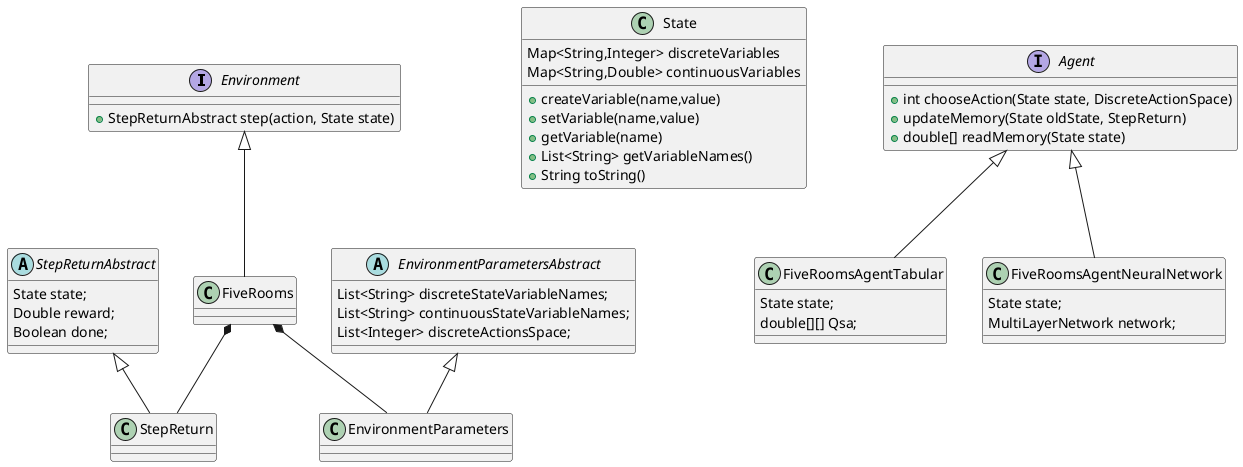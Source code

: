 @startuml
'https://plantuml.com/class-diagram


interface Environment {
+ StepReturnAbstract step(action, State state)
'+ State reset()
}

abstract class StepReturnAbstract  {
State state;
Double reward;
Boolean done;
 }

 abstract class EnvironmentParametersAbstract  {
 List<String> discreteStateVariableNames;
 List<String> continuousStateVariableNames;
 List<Integer> discreteActionsSpace;
  }


class StepReturn {
}

class EnvironmentParameters {
}

class FiveRooms {

}

class State {
Map<String,Integer> discreteVariables
Map<String,Double> continuousVariables

+createVariable(name,value)
+setVariable(name,value)
+getVariable(name)
+List<String> getVariableNames()
+String toString()
}



Environment  <|-- FiveRooms


FiveRooms *-- StepReturn
FiveRooms *-- EnvironmentParameters

StepReturnAbstract  <|-- StepReturn
EnvironmentParametersAbstract  <|-- EnvironmentParameters

interface Agent {
+ int chooseAction(State state, DiscreteActionSpace)
+ updateMemory(State oldState, StepReturn)
+ double[] readMemory(State state)
}

class FiveRoomsAgentTabular {
State state;
double[][] Qsa;
}

class FiveRoomsAgentNeuralNetwork {
State state;
MultiLayerNetwork network;
}

Agent  <|-- FiveRoomsAgentTabular
Agent  <|-- FiveRoomsAgentNeuralNetwork



@enduml